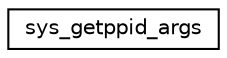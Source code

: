 digraph "Graphical Class Hierarchy"
{
 // LATEX_PDF_SIZE
  edge [fontname="Helvetica",fontsize="10",labelfontname="Helvetica",labelfontsize="10"];
  node [fontname="Helvetica",fontsize="10",shape=record];
  rankdir="LR";
  Node0 [label="sys_getppid_args",height=0.2,width=0.4,color="black", fillcolor="white", style="filled",URL="$structsys__getppid__args.html",tooltip=" "];
}
